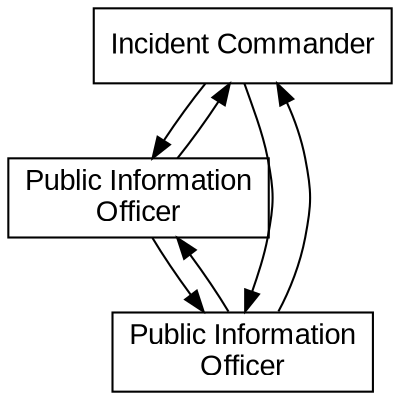 digraph g{ 
	ranksep=0.5; 
	node[shape=box, fontname="Arial"]; 
	n1[label="Incident Commander"]; 
	n2[label="Public Information\nOfficer"]; 
	n3[label="Public Information\nOfficer"]; 
	n1->n2;
	n2->n3;
	n3->n1;
	n1 -> n3;
	n3 -> n2;
	n2 -> n1;
	}

